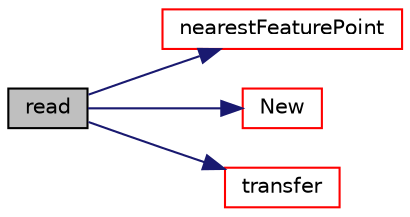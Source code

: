 digraph "read"
{
  bgcolor="transparent";
  edge [fontname="Helvetica",fontsize="10",labelfontname="Helvetica",labelfontsize="10"];
  node [fontname="Helvetica",fontsize="10",shape=record];
  rankdir="LR";
  Node1 [label="read",height=0.2,width=0.4,color="black", fillcolor="grey75", style="filled", fontcolor="black"];
  Node1 -> Node2 [color="midnightblue",fontsize="10",style="solid",fontname="Helvetica"];
  Node2 [label="nearestFeaturePoint",height=0.2,width=0.4,color="red",URL="$a00700.html#a6e75108899a5c1ef0fc36576f071c170",tooltip="Find nearest surface edge for the sample point. "];
  Node1 -> Node3 [color="midnightblue",fontsize="10",style="solid",fontname="Helvetica"];
  Node3 [label="New",height=0.2,width=0.4,color="red",URL="$a00700.html#a7ad7ee2e1c5238174a96cf5dda600869",tooltip="Select constructed from filename (explicit extension) "];
  Node1 -> Node4 [color="midnightblue",fontsize="10",style="solid",fontname="Helvetica"];
  Node4 [label="transfer",height=0.2,width=0.4,color="red",URL="$a00700.html#ae0104bc5f053dfff5ca90aa974c74e46",tooltip="Transfer the contents of the argument and annul the argument. "];
}
